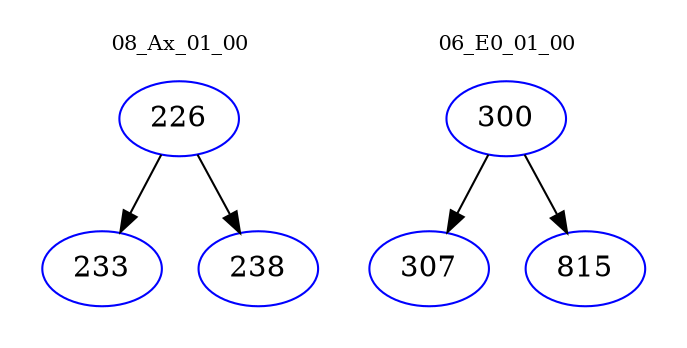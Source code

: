 digraph{
subgraph cluster_0 {
color = white
label = "08_Ax_01_00";
fontsize=10;
T0_226 [label="226", color="blue"]
T0_226 -> T0_233 [color="black"]
T0_233 [label="233", color="blue"]
T0_226 -> T0_238 [color="black"]
T0_238 [label="238", color="blue"]
}
subgraph cluster_1 {
color = white
label = "06_E0_01_00";
fontsize=10;
T1_300 [label="300", color="blue"]
T1_300 -> T1_307 [color="black"]
T1_307 [label="307", color="blue"]
T1_300 -> T1_815 [color="black"]
T1_815 [label="815", color="blue"]
}
}
